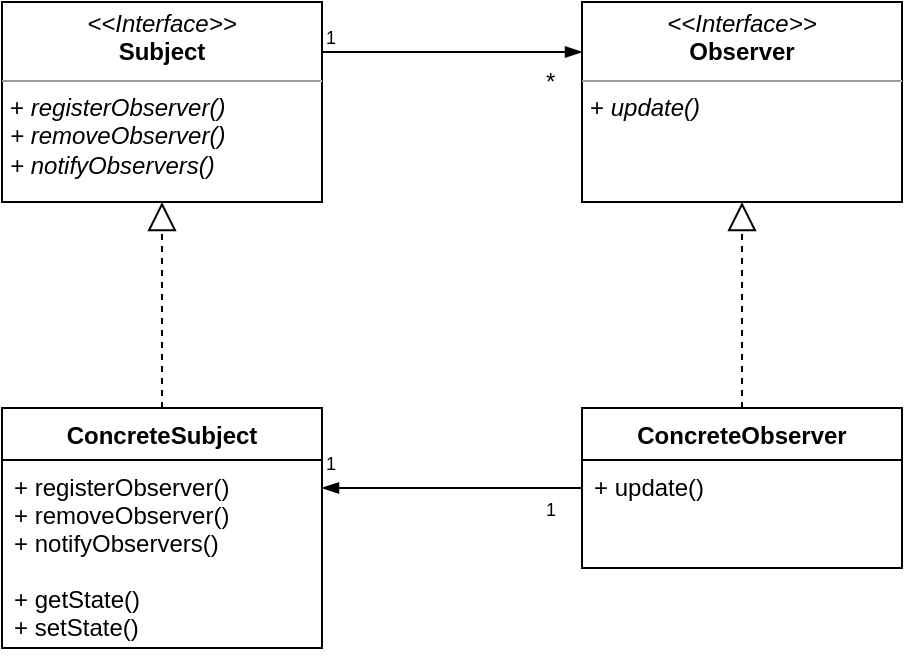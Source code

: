<mxfile pages="1" version="11.2.9" type="device"><diagram id="_1ymN_Tey4sdQRALKf-u" name="Page-1"><mxGraphModel dx="1408" dy="787" grid="1" gridSize="10" guides="1" tooltips="1" connect="1" arrows="1" fold="1" page="1" pageScale="1" pageWidth="850" pageHeight="1100" math="0" shadow="0"><root><mxCell id="0"/><mxCell id="1" parent="0"/><mxCell id="egR_cdVjC1hQstla6LNb-8" value="" style="endArrow=block;dashed=1;endFill=0;endSize=12;html=1;exitX=0.5;exitY=0;exitDx=0;exitDy=0;entryX=0.5;entryY=1;entryDx=0;entryDy=0;" parent="1" source="2RzEiwI5Yuda3pfJ-qj3-2" target="egR_cdVjC1hQstla6LNb-12" edge="1"><mxGeometry width="160" relative="1" as="geometry"><mxPoint x="235" y="280" as="sourcePoint"/><mxPoint x="230" y="190" as="targetPoint"/></mxGeometry></mxCell><mxCell id="egR_cdVjC1hQstla6LNb-11" value="&lt;p style=&quot;margin: 0px ; margin-top: 4px ; text-align: center&quot;&gt;&lt;i&gt;&amp;lt;&amp;lt;Interface&amp;gt;&amp;gt;&lt;/i&gt;&lt;br&gt;&lt;b&gt;Observer&lt;/b&gt;&lt;/p&gt;&lt;hr size=&quot;1&quot;&gt;&lt;p style=&quot;margin: 0px ; margin-left: 4px&quot;&gt;+ &lt;i&gt;update()&lt;/i&gt;&lt;br&gt;&lt;/p&gt;" style="verticalAlign=top;align=left;overflow=fill;fontSize=12;fontFamily=Helvetica;html=1;" parent="1" vertex="1"><mxGeometry x="430" y="90" width="160" height="100" as="geometry"/></mxCell><mxCell id="2RzEiwI5Yuda3pfJ-qj3-5" style="edgeStyle=orthogonalEdgeStyle;rounded=0;orthogonalLoop=1;jettySize=auto;html=1;exitX=1;exitY=0.25;exitDx=0;exitDy=0;entryX=0;entryY=0.25;entryDx=0;entryDy=0;endArrow=blockThin;endFill=1;" edge="1" parent="1" source="egR_cdVjC1hQstla6LNb-12" target="egR_cdVjC1hQstla6LNb-11"><mxGeometry relative="1" as="geometry"/></mxCell><mxCell id="egR_cdVjC1hQstla6LNb-12" value="&lt;p style=&quot;margin: 0px ; margin-top: 4px ; text-align: center&quot;&gt;&lt;i&gt;&amp;lt;&amp;lt;Interface&amp;gt;&amp;gt;&lt;/i&gt;&lt;br&gt;&lt;b&gt;Subject&lt;/b&gt;&lt;/p&gt;&lt;hr size=&quot;1&quot;&gt;&lt;p style=&quot;margin: 0px ; margin-left: 4px&quot;&gt;+ &lt;i&gt;registerObserver()&lt;/i&gt;&lt;/p&gt;&lt;p style=&quot;margin: 0px ; margin-left: 4px&quot;&gt;&lt;i&gt;+ removeObserver()&lt;/i&gt;&lt;/p&gt;&lt;p style=&quot;margin: 0px ; margin-left: 4px&quot;&gt;&lt;i&gt;+ notifyObservers()&lt;/i&gt;&lt;/p&gt;" style="verticalAlign=top;align=left;overflow=fill;fontSize=12;fontFamily=Helvetica;html=1;" parent="1" vertex="1"><mxGeometry x="140" y="90" width="160" height="100" as="geometry"/></mxCell><mxCell id="2RzEiwI5Yuda3pfJ-qj3-9" style="edgeStyle=orthogonalEdgeStyle;rounded=0;orthogonalLoop=1;jettySize=auto;html=1;entryX=1;entryY=0.149;entryDx=0;entryDy=0;entryPerimeter=0;endArrow=blockThin;endFill=1;fontSize=9;" edge="1" parent="1" source="egR_cdVjC1hQstla6LNb-15" target="2RzEiwI5Yuda3pfJ-qj3-3"><mxGeometry relative="1" as="geometry"/></mxCell><mxCell id="egR_cdVjC1hQstla6LNb-15" value="ConcreteObserver" style="swimlane;fontStyle=1;align=center;verticalAlign=top;childLayout=stackLayout;horizontal=1;startSize=26;horizontalStack=0;resizeParent=1;resizeParentMax=0;resizeLast=0;collapsible=1;marginBottom=0;" parent="1" vertex="1"><mxGeometry x="430" y="293" width="160" height="80" as="geometry"/></mxCell><mxCell id="egR_cdVjC1hQstla6LNb-18" value="+ update()" style="text;strokeColor=none;fillColor=none;align=left;verticalAlign=top;spacingLeft=4;spacingRight=4;overflow=hidden;rotatable=0;points=[[0,0.5],[1,0.5]];portConstraint=eastwest;" parent="egR_cdVjC1hQstla6LNb-15" vertex="1"><mxGeometry y="26" width="160" height="54" as="geometry"/></mxCell><mxCell id="2RzEiwI5Yuda3pfJ-qj3-2" value="ConcreteSubject" style="swimlane;fontStyle=1;align=center;verticalAlign=top;childLayout=stackLayout;horizontal=1;startSize=26;horizontalStack=0;resizeParent=1;resizeParentMax=0;resizeLast=0;collapsible=1;marginBottom=0;" vertex="1" parent="1"><mxGeometry x="140" y="293" width="160" height="120" as="geometry"/></mxCell><mxCell id="2RzEiwI5Yuda3pfJ-qj3-3" value="+ registerObserver()&#10;+ removeObserver()&#10;+ notifyObservers()&#10;&#10;+ getState()&#10;+ setState()" style="text;strokeColor=none;fillColor=none;align=left;verticalAlign=top;spacingLeft=4;spacingRight=4;overflow=hidden;rotatable=0;points=[[0,0.5],[1,0.5]];portConstraint=eastwest;" vertex="1" parent="2RzEiwI5Yuda3pfJ-qj3-2"><mxGeometry y="26" width="160" height="94" as="geometry"/></mxCell><mxCell id="2RzEiwI5Yuda3pfJ-qj3-4" value="" style="endArrow=block;dashed=1;endFill=0;endSize=12;html=1;exitX=0.5;exitY=0;exitDx=0;exitDy=0;entryX=0.5;entryY=1;entryDx=0;entryDy=0;" edge="1" parent="1" source="egR_cdVjC1hQstla6LNb-15" target="egR_cdVjC1hQstla6LNb-11"><mxGeometry width="160" relative="1" as="geometry"><mxPoint x="230" y="303" as="sourcePoint"/><mxPoint x="430" y="190" as="targetPoint"/></mxGeometry></mxCell><mxCell id="2RzEiwI5Yuda3pfJ-qj3-6" value="1" style="text;html=1;resizable=0;points=[];autosize=1;align=left;verticalAlign=top;spacingTop=-4;fontSize=9;" vertex="1" parent="1"><mxGeometry x="300" y="100" width="20" height="20" as="geometry"/></mxCell><mxCell id="2RzEiwI5Yuda3pfJ-qj3-7" value="*" style="text;html=1;resizable=0;points=[];autosize=1;align=left;verticalAlign=top;spacingTop=-4;" vertex="1" parent="1"><mxGeometry x="410" y="120" width="20" height="20" as="geometry"/></mxCell><mxCell id="2RzEiwI5Yuda3pfJ-qj3-10" value="1" style="text;html=1;resizable=0;points=[];autosize=1;align=left;verticalAlign=top;spacingTop=-4;fontSize=9;" vertex="1" parent="1"><mxGeometry x="410" y="336" width="20" height="20" as="geometry"/></mxCell><mxCell id="2RzEiwI5Yuda3pfJ-qj3-11" value="1" style="text;html=1;resizable=0;points=[];autosize=1;align=left;verticalAlign=top;spacingTop=-4;fontSize=9;" vertex="1" parent="1"><mxGeometry x="300" y="313" width="20" height="20" as="geometry"/></mxCell></root></mxGraphModel></diagram></mxfile>
